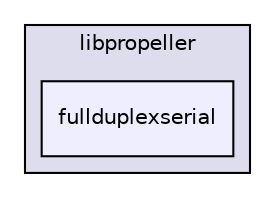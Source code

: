 digraph "fullduplexserial" {
  compound=true
  node [ fontsize="10", fontname="Helvetica"];
  edge [ labelfontsize="10", labelfontname="Helvetica"];
  subgraph clusterdir_34d10b20358c807fff993149200b6a31 {
    graph [ bgcolor="#ddddee", pencolor="black", label="libpropeller" fontname="Helvetica", fontsize="10", URL="dir_34d10b20358c807fff993149200b6a31.html"]
  dir_4f92f843403dcdb72503fac8262c592b [shape=box, label="fullduplexserial", style="filled", fillcolor="#eeeeff", pencolor="black", URL="dir_4f92f843403dcdb72503fac8262c592b.html"];
  }
}
